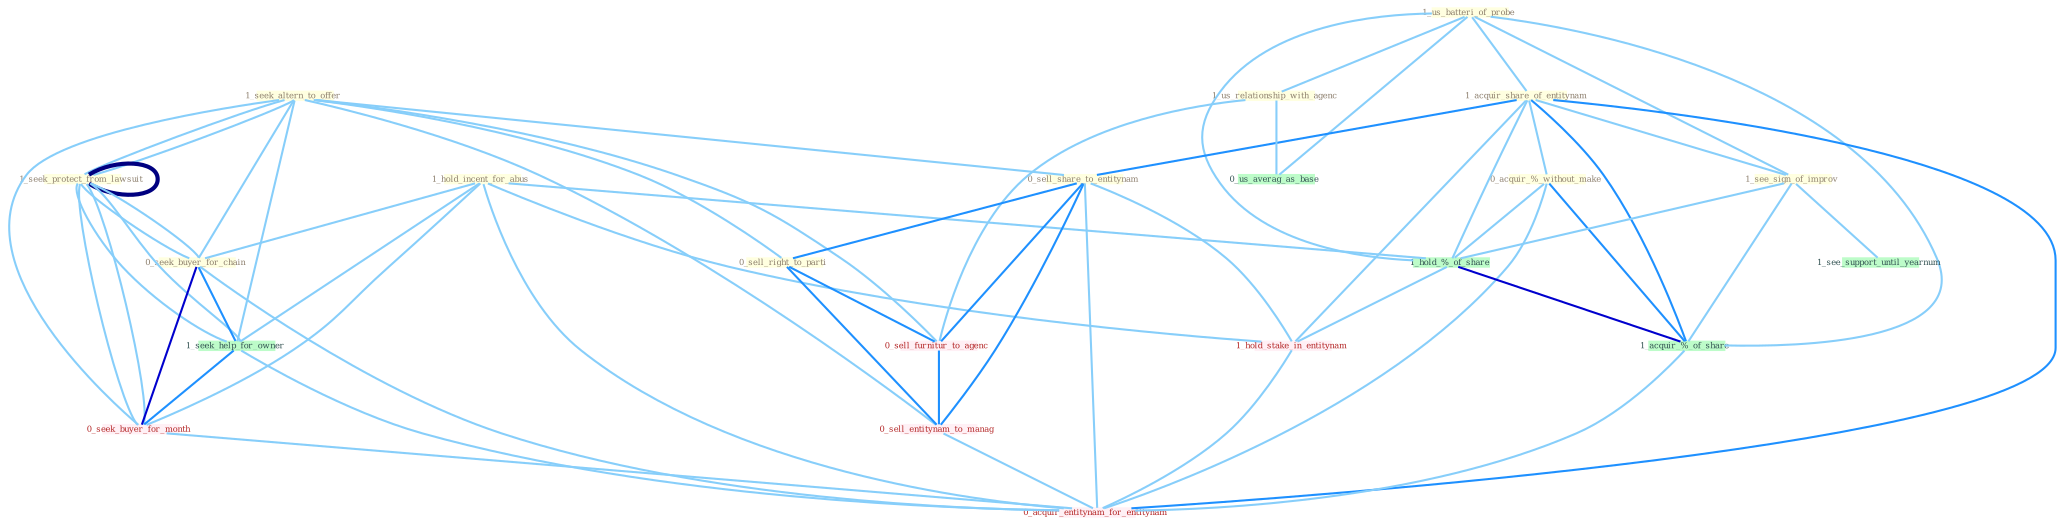 Graph G{ 
    node
    [shape=polygon,style=filled,width=.5,height=.06,color="#BDFCC9",fixedsize=true,fontsize=4,
    fontcolor="#2f4f4f"];
    {node
    [color="#ffffe0", fontcolor="#8b7d6b"] "1_hold_incent_for_abus " "1_seek_altern_to_offer " "1_seek_protect_from_lawsuit " "1_us_batteri_of_probe " "1_acquir_share_of_entitynam " "0_acquir_%_without_make " "1_us_relationship_with_agenc " "0_sell_share_to_entitynam " "1_seek_protect_from_lawsuit " "0_seek_buyer_for_chain " "0_sell_right_to_parti " "1_see_sign_of_improv "}
{node [color="#fff0f5", fontcolor="#b22222"] "1_hold_stake_in_entitynam " "0_seek_buyer_for_month " "0_sell_furnitur_to_agenc " "0_sell_entitynam_to_manag " "0_acquir_entitynam_for_entitynam "}
edge [color="#B0E2FF"];

	"1_hold_incent_for_abus " -- "0_seek_buyer_for_chain " [w="1", color="#87cefa" ];
	"1_hold_incent_for_abus " -- "1_hold_%_of_share " [w="1", color="#87cefa" ];
	"1_hold_incent_for_abus " -- "1_hold_stake_in_entitynam " [w="1", color="#87cefa" ];
	"1_hold_incent_for_abus " -- "1_seek_help_for_owner " [w="1", color="#87cefa" ];
	"1_hold_incent_for_abus " -- "0_seek_buyer_for_month " [w="1", color="#87cefa" ];
	"1_hold_incent_for_abus " -- "0_acquir_entitynam_for_entitynam " [w="1", color="#87cefa" ];
	"1_seek_altern_to_offer " -- "1_seek_protect_from_lawsuit " [w="1", color="#87cefa" ];
	"1_seek_altern_to_offer " -- "0_sell_share_to_entitynam " [w="1", color="#87cefa" ];
	"1_seek_altern_to_offer " -- "1_seek_protect_from_lawsuit " [w="1", color="#87cefa" ];
	"1_seek_altern_to_offer " -- "0_seek_buyer_for_chain " [w="1", color="#87cefa" ];
	"1_seek_altern_to_offer " -- "0_sell_right_to_parti " [w="1", color="#87cefa" ];
	"1_seek_altern_to_offer " -- "1_seek_help_for_owner " [w="1", color="#87cefa" ];
	"1_seek_altern_to_offer " -- "0_seek_buyer_for_month " [w="1", color="#87cefa" ];
	"1_seek_altern_to_offer " -- "0_sell_furnitur_to_agenc " [w="1", color="#87cefa" ];
	"1_seek_altern_to_offer " -- "0_sell_entitynam_to_manag " [w="1", color="#87cefa" ];
	"1_seek_protect_from_lawsuit " -- "1_seek_protect_from_lawsuit " [w="4", style=bold, color="#000080", len=0.4];
	"1_seek_protect_from_lawsuit " -- "0_seek_buyer_for_chain " [w="1", color="#87cefa" ];
	"1_seek_protect_from_lawsuit " -- "1_seek_help_for_owner " [w="1", color="#87cefa" ];
	"1_seek_protect_from_lawsuit " -- "0_seek_buyer_for_month " [w="1", color="#87cefa" ];
	"1_us_batteri_of_probe " -- "1_acquir_share_of_entitynam " [w="1", color="#87cefa" ];
	"1_us_batteri_of_probe " -- "1_us_relationship_with_agenc " [w="1", color="#87cefa" ];
	"1_us_batteri_of_probe " -- "1_see_sign_of_improv " [w="1", color="#87cefa" ];
	"1_us_batteri_of_probe " -- "1_hold_%_of_share " [w="1", color="#87cefa" ];
	"1_us_batteri_of_probe " -- "1_acquir_%_of_share " [w="1", color="#87cefa" ];
	"1_us_batteri_of_probe " -- "0_us_averag_as_base " [w="1", color="#87cefa" ];
	"1_acquir_share_of_entitynam " -- "0_acquir_%_without_make " [w="1", color="#87cefa" ];
	"1_acquir_share_of_entitynam " -- "0_sell_share_to_entitynam " [w="2", color="#1e90ff" , len=0.8];
	"1_acquir_share_of_entitynam " -- "1_see_sign_of_improv " [w="1", color="#87cefa" ];
	"1_acquir_share_of_entitynam " -- "1_hold_%_of_share " [w="1", color="#87cefa" ];
	"1_acquir_share_of_entitynam " -- "1_hold_stake_in_entitynam " [w="1", color="#87cefa" ];
	"1_acquir_share_of_entitynam " -- "1_acquir_%_of_share " [w="2", color="#1e90ff" , len=0.8];
	"1_acquir_share_of_entitynam " -- "0_acquir_entitynam_for_entitynam " [w="2", color="#1e90ff" , len=0.8];
	"0_acquir_%_without_make " -- "1_hold_%_of_share " [w="1", color="#87cefa" ];
	"0_acquir_%_without_make " -- "1_acquir_%_of_share " [w="2", color="#1e90ff" , len=0.8];
	"0_acquir_%_without_make " -- "0_acquir_entitynam_for_entitynam " [w="1", color="#87cefa" ];
	"1_us_relationship_with_agenc " -- "0_sell_furnitur_to_agenc " [w="1", color="#87cefa" ];
	"1_us_relationship_with_agenc " -- "0_us_averag_as_base " [w="1", color="#87cefa" ];
	"0_sell_share_to_entitynam " -- "0_sell_right_to_parti " [w="2", color="#1e90ff" , len=0.8];
	"0_sell_share_to_entitynam " -- "1_hold_stake_in_entitynam " [w="1", color="#87cefa" ];
	"0_sell_share_to_entitynam " -- "0_sell_furnitur_to_agenc " [w="2", color="#1e90ff" , len=0.8];
	"0_sell_share_to_entitynam " -- "0_sell_entitynam_to_manag " [w="2", color="#1e90ff" , len=0.8];
	"0_sell_share_to_entitynam " -- "0_acquir_entitynam_for_entitynam " [w="1", color="#87cefa" ];
	"1_seek_protect_from_lawsuit " -- "0_seek_buyer_for_chain " [w="1", color="#87cefa" ];
	"1_seek_protect_from_lawsuit " -- "1_seek_help_for_owner " [w="1", color="#87cefa" ];
	"1_seek_protect_from_lawsuit " -- "0_seek_buyer_for_month " [w="1", color="#87cefa" ];
	"0_seek_buyer_for_chain " -- "1_seek_help_for_owner " [w="2", color="#1e90ff" , len=0.8];
	"0_seek_buyer_for_chain " -- "0_seek_buyer_for_month " [w="3", color="#0000cd" , len=0.6];
	"0_seek_buyer_for_chain " -- "0_acquir_entitynam_for_entitynam " [w="1", color="#87cefa" ];
	"0_sell_right_to_parti " -- "0_sell_furnitur_to_agenc " [w="2", color="#1e90ff" , len=0.8];
	"0_sell_right_to_parti " -- "0_sell_entitynam_to_manag " [w="2", color="#1e90ff" , len=0.8];
	"1_see_sign_of_improv " -- "1_hold_%_of_share " [w="1", color="#87cefa" ];
	"1_see_sign_of_improv " -- "1_acquir_%_of_share " [w="1", color="#87cefa" ];
	"1_see_sign_of_improv " -- "1_see_support_until_yearnum " [w="1", color="#87cefa" ];
	"1_hold_%_of_share " -- "1_hold_stake_in_entitynam " [w="1", color="#87cefa" ];
	"1_hold_%_of_share " -- "1_acquir_%_of_share " [w="3", color="#0000cd" , len=0.6];
	"1_hold_stake_in_entitynam " -- "0_acquir_entitynam_for_entitynam " [w="1", color="#87cefa" ];
	"1_seek_help_for_owner " -- "0_seek_buyer_for_month " [w="2", color="#1e90ff" , len=0.8];
	"1_seek_help_for_owner " -- "0_acquir_entitynam_for_entitynam " [w="1", color="#87cefa" ];
	"0_seek_buyer_for_month " -- "0_acquir_entitynam_for_entitynam " [w="1", color="#87cefa" ];
	"1_acquir_%_of_share " -- "0_acquir_entitynam_for_entitynam " [w="1", color="#87cefa" ];
	"0_sell_furnitur_to_agenc " -- "0_sell_entitynam_to_manag " [w="2", color="#1e90ff" , len=0.8];
	"0_sell_entitynam_to_manag " -- "0_acquir_entitynam_for_entitynam " [w="1", color="#87cefa" ];
}